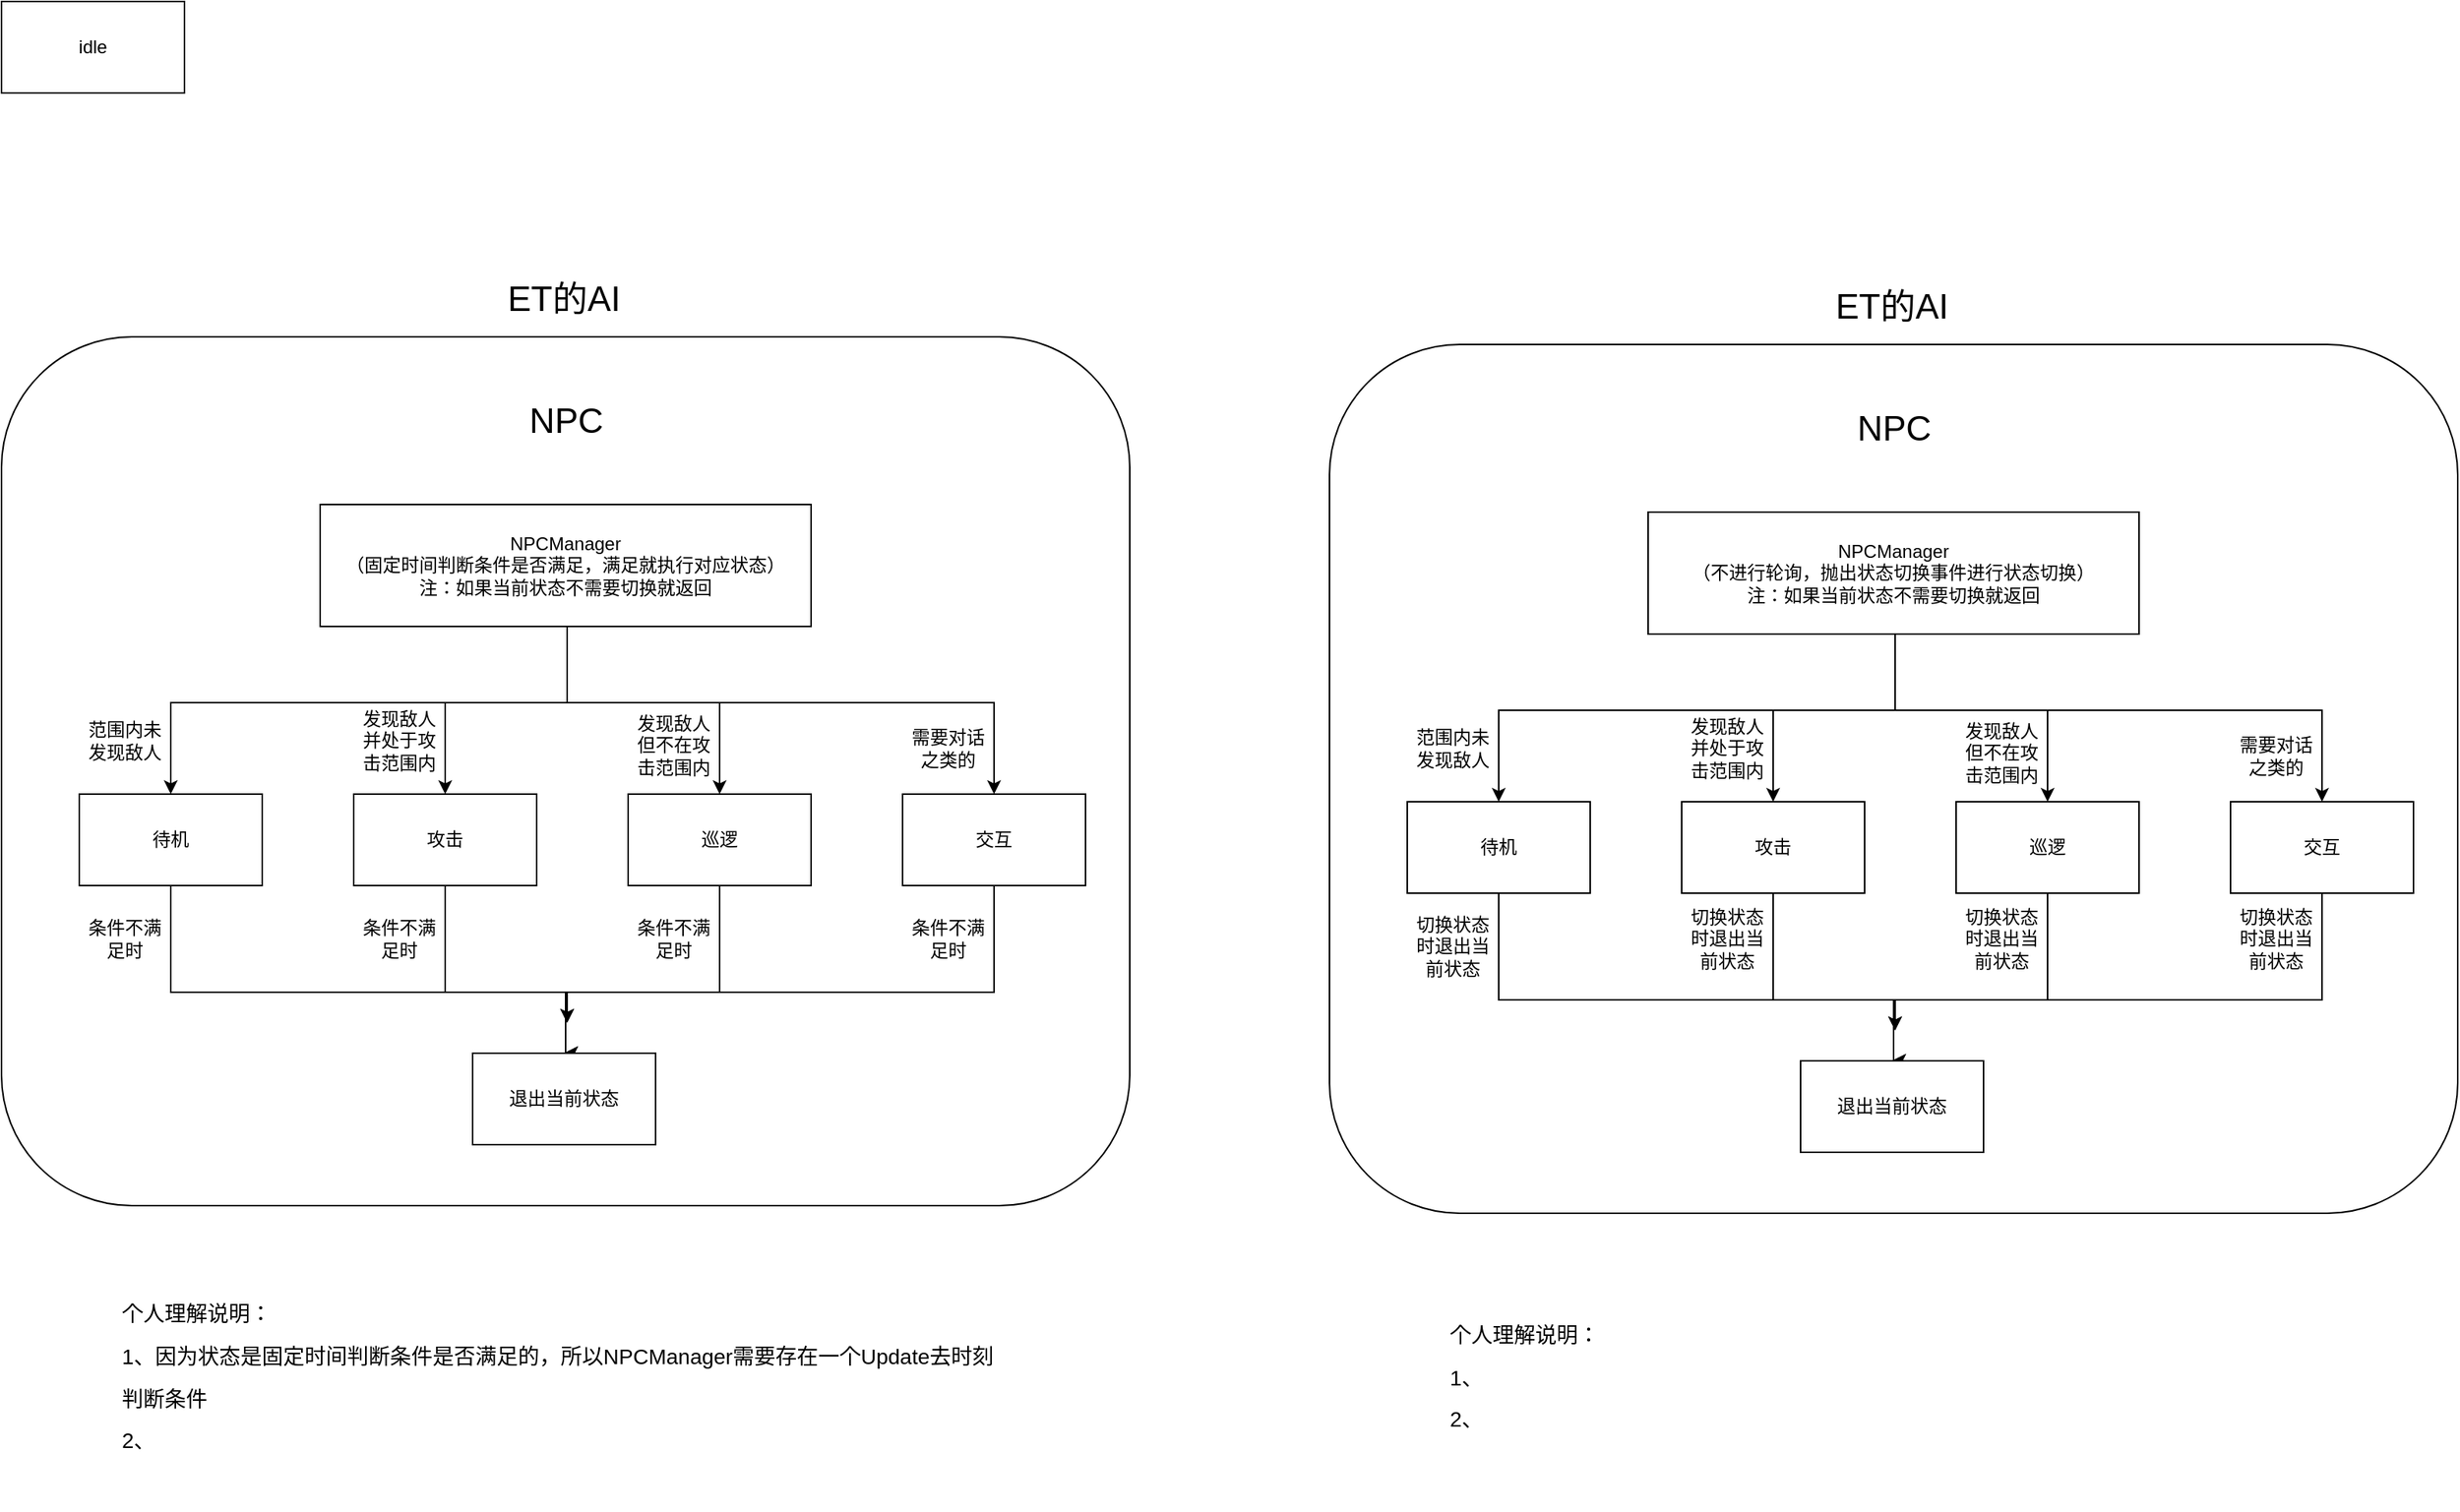 <mxfile version="20.3.6" type="github">
  <diagram id="FST-DQ9QiqaY_Clv7Gd-" name="第 1 页">
    <mxGraphModel dx="1209" dy="726" grid="1" gridSize="10" guides="1" tooltips="1" connect="1" arrows="1" fold="1" page="1" pageScale="1" pageWidth="827" pageHeight="1169" math="0" shadow="0">
      <root>
        <mxCell id="0" />
        <mxCell id="1" parent="0" />
        <mxCell id="x2DrsLJZWxIZ46RDdsqc-5" value="&lt;div style=&quot;&quot;&gt;&lt;br&gt;&lt;/div&gt;" style="rounded=1;whiteSpace=wrap;html=1;align=center;" vertex="1" parent="1">
          <mxGeometry x="129" y="380" width="740" height="570" as="geometry" />
        </mxCell>
        <mxCell id="x2DrsLJZWxIZ46RDdsqc-6" value="idle" style="rounded=0;whiteSpace=wrap;html=1;" vertex="1" parent="1">
          <mxGeometry x="129" y="160" width="120" height="60" as="geometry" />
        </mxCell>
        <mxCell id="x2DrsLJZWxIZ46RDdsqc-16" style="edgeStyle=orthogonalEdgeStyle;rounded=0;orthogonalLoop=1;jettySize=auto;html=1;entryX=0.5;entryY=0;entryDx=0;entryDy=0;" edge="1" parent="1" source="x2DrsLJZWxIZ46RDdsqc-8" target="x2DrsLJZWxIZ46RDdsqc-11">
          <mxGeometry relative="1" as="geometry">
            <Array as="points">
              <mxPoint x="500" y="620" />
              <mxPoint x="240" y="620" />
            </Array>
          </mxGeometry>
        </mxCell>
        <mxCell id="x2DrsLJZWxIZ46RDdsqc-17" style="edgeStyle=orthogonalEdgeStyle;rounded=0;orthogonalLoop=1;jettySize=auto;html=1;entryX=0.5;entryY=0;entryDx=0;entryDy=0;" edge="1" parent="1" source="x2DrsLJZWxIZ46RDdsqc-8" target="x2DrsLJZWxIZ46RDdsqc-12">
          <mxGeometry relative="1" as="geometry">
            <Array as="points">
              <mxPoint x="500" y="620" />
              <mxPoint x="420" y="620" />
            </Array>
          </mxGeometry>
        </mxCell>
        <mxCell id="x2DrsLJZWxIZ46RDdsqc-18" style="edgeStyle=orthogonalEdgeStyle;rounded=0;orthogonalLoop=1;jettySize=auto;html=1;entryX=0.5;entryY=0;entryDx=0;entryDy=0;" edge="1" parent="1" source="x2DrsLJZWxIZ46RDdsqc-8" target="x2DrsLJZWxIZ46RDdsqc-13">
          <mxGeometry relative="1" as="geometry">
            <Array as="points">
              <mxPoint x="500" y="620" />
              <mxPoint x="600" y="620" />
            </Array>
          </mxGeometry>
        </mxCell>
        <mxCell id="x2DrsLJZWxIZ46RDdsqc-19" style="edgeStyle=orthogonalEdgeStyle;rounded=0;orthogonalLoop=1;jettySize=auto;html=1;entryX=0.5;entryY=0;entryDx=0;entryDy=0;" edge="1" parent="1" source="x2DrsLJZWxIZ46RDdsqc-8" target="x2DrsLJZWxIZ46RDdsqc-14">
          <mxGeometry relative="1" as="geometry">
            <Array as="points">
              <mxPoint x="500" y="620" />
              <mxPoint x="780" y="620" />
            </Array>
          </mxGeometry>
        </mxCell>
        <mxCell id="x2DrsLJZWxIZ46RDdsqc-8" value="NPCManager&lt;br&gt;（固定时间判断条件是否满足，满足就执行对应状态）&lt;br&gt;注：如果当前状态不需要切换就返回" style="rounded=0;whiteSpace=wrap;html=1;" vertex="1" parent="1">
          <mxGeometry x="338" y="490" width="322" height="80" as="geometry" />
        </mxCell>
        <mxCell id="x2DrsLJZWxIZ46RDdsqc-27" style="edgeStyle=orthogonalEdgeStyle;rounded=0;orthogonalLoop=1;jettySize=auto;html=1;entryX=0.5;entryY=0;entryDx=0;entryDy=0;fontSize=23;" edge="1" parent="1" source="x2DrsLJZWxIZ46RDdsqc-11" target="x2DrsLJZWxIZ46RDdsqc-25">
          <mxGeometry relative="1" as="geometry">
            <Array as="points">
              <mxPoint x="240" y="810" />
              <mxPoint x="499" y="810" />
            </Array>
          </mxGeometry>
        </mxCell>
        <mxCell id="x2DrsLJZWxIZ46RDdsqc-11" value="待机" style="rounded=0;whiteSpace=wrap;html=1;" vertex="1" parent="1">
          <mxGeometry x="180" y="680" width="120" height="60" as="geometry" />
        </mxCell>
        <mxCell id="x2DrsLJZWxIZ46RDdsqc-28" style="edgeStyle=orthogonalEdgeStyle;rounded=0;orthogonalLoop=1;jettySize=auto;html=1;entryX=0.5;entryY=0;entryDx=0;entryDy=0;fontSize=23;" edge="1" parent="1" source="x2DrsLJZWxIZ46RDdsqc-12" target="x2DrsLJZWxIZ46RDdsqc-25">
          <mxGeometry relative="1" as="geometry">
            <Array as="points">
              <mxPoint x="420" y="810" />
              <mxPoint x="499" y="810" />
            </Array>
          </mxGeometry>
        </mxCell>
        <mxCell id="x2DrsLJZWxIZ46RDdsqc-12" value="攻击" style="rounded=0;whiteSpace=wrap;html=1;" vertex="1" parent="1">
          <mxGeometry x="360" y="680" width="120" height="60" as="geometry" />
        </mxCell>
        <mxCell id="x2DrsLJZWxIZ46RDdsqc-29" style="edgeStyle=orthogonalEdgeStyle;rounded=0;orthogonalLoop=1;jettySize=auto;html=1;fontSize=23;" edge="1" parent="1" source="x2DrsLJZWxIZ46RDdsqc-13">
          <mxGeometry relative="1" as="geometry">
            <mxPoint x="500" y="830" as="targetPoint" />
            <Array as="points">
              <mxPoint x="600" y="810" />
              <mxPoint x="500" y="810" />
            </Array>
          </mxGeometry>
        </mxCell>
        <mxCell id="x2DrsLJZWxIZ46RDdsqc-13" value="巡逻" style="rounded=0;whiteSpace=wrap;html=1;" vertex="1" parent="1">
          <mxGeometry x="540" y="680" width="120" height="60" as="geometry" />
        </mxCell>
        <mxCell id="x2DrsLJZWxIZ46RDdsqc-30" style="edgeStyle=orthogonalEdgeStyle;rounded=0;orthogonalLoop=1;jettySize=auto;html=1;fontSize=23;" edge="1" parent="1" source="x2DrsLJZWxIZ46RDdsqc-14">
          <mxGeometry relative="1" as="geometry">
            <mxPoint x="500" y="830" as="targetPoint" />
            <Array as="points">
              <mxPoint x="780" y="810" />
              <mxPoint x="500" y="810" />
            </Array>
          </mxGeometry>
        </mxCell>
        <mxCell id="x2DrsLJZWxIZ46RDdsqc-14" value="交互" style="rounded=0;whiteSpace=wrap;html=1;" vertex="1" parent="1">
          <mxGeometry x="720" y="680" width="120" height="60" as="geometry" />
        </mxCell>
        <mxCell id="x2DrsLJZWxIZ46RDdsqc-20" value="范围内未发现敌人" style="text;html=1;strokeColor=none;fillColor=none;align=center;verticalAlign=middle;whiteSpace=wrap;rounded=0;" vertex="1" parent="1">
          <mxGeometry x="180" y="630" width="60" height="30" as="geometry" />
        </mxCell>
        <mxCell id="x2DrsLJZWxIZ46RDdsqc-21" value="发现敌人并处于攻击范围内" style="text;html=1;strokeColor=none;fillColor=none;align=center;verticalAlign=middle;whiteSpace=wrap;rounded=0;" vertex="1" parent="1">
          <mxGeometry x="360" y="625" width="60" height="40" as="geometry" />
        </mxCell>
        <mxCell id="x2DrsLJZWxIZ46RDdsqc-22" value="发现敌人但不在攻击范围内" style="text;html=1;strokeColor=none;fillColor=none;align=center;verticalAlign=middle;whiteSpace=wrap;rounded=0;" vertex="1" parent="1">
          <mxGeometry x="540" y="625" width="60" height="45" as="geometry" />
        </mxCell>
        <mxCell id="x2DrsLJZWxIZ46RDdsqc-23" value="需要对话之类的" style="text;html=1;strokeColor=none;fillColor=none;align=center;verticalAlign=middle;whiteSpace=wrap;rounded=0;" vertex="1" parent="1">
          <mxGeometry x="720" y="630" width="60" height="40" as="geometry" />
        </mxCell>
        <mxCell id="x2DrsLJZWxIZ46RDdsqc-24" value="&lt;font style=&quot;font-size: 23px;&quot;&gt;NPC&lt;/font&gt;" style="text;html=1;strokeColor=none;fillColor=none;align=center;verticalAlign=middle;whiteSpace=wrap;rounded=0;" vertex="1" parent="1">
          <mxGeometry x="428.5" y="410" width="141" height="50" as="geometry" />
        </mxCell>
        <mxCell id="x2DrsLJZWxIZ46RDdsqc-25" value="退出当前状态" style="rounded=0;whiteSpace=wrap;html=1;" vertex="1" parent="1">
          <mxGeometry x="438" y="850" width="120" height="60" as="geometry" />
        </mxCell>
        <mxCell id="x2DrsLJZWxIZ46RDdsqc-35" value="ET的AI" style="text;html=1;strokeColor=none;fillColor=none;align=center;verticalAlign=middle;whiteSpace=wrap;rounded=0;fontSize=23;" vertex="1" parent="1">
          <mxGeometry x="436" y="340" width="124" height="30" as="geometry" />
        </mxCell>
        <mxCell id="x2DrsLJZWxIZ46RDdsqc-36" value="&lt;div style=&quot;&quot;&gt;&lt;br&gt;&lt;/div&gt;" style="rounded=1;whiteSpace=wrap;html=1;align=center;" vertex="1" parent="1">
          <mxGeometry x="1000" y="385" width="740" height="570" as="geometry" />
        </mxCell>
        <mxCell id="x2DrsLJZWxIZ46RDdsqc-37" style="edgeStyle=orthogonalEdgeStyle;rounded=0;orthogonalLoop=1;jettySize=auto;html=1;entryX=0.5;entryY=0;entryDx=0;entryDy=0;" edge="1" parent="1" source="x2DrsLJZWxIZ46RDdsqc-41" target="x2DrsLJZWxIZ46RDdsqc-43">
          <mxGeometry relative="1" as="geometry">
            <Array as="points">
              <mxPoint x="1371" y="625" />
              <mxPoint x="1111" y="625" />
            </Array>
          </mxGeometry>
        </mxCell>
        <mxCell id="x2DrsLJZWxIZ46RDdsqc-38" style="edgeStyle=orthogonalEdgeStyle;rounded=0;orthogonalLoop=1;jettySize=auto;html=1;entryX=0.5;entryY=0;entryDx=0;entryDy=0;" edge="1" parent="1" source="x2DrsLJZWxIZ46RDdsqc-41" target="x2DrsLJZWxIZ46RDdsqc-45">
          <mxGeometry relative="1" as="geometry">
            <Array as="points">
              <mxPoint x="1371" y="625" />
              <mxPoint x="1291" y="625" />
            </Array>
          </mxGeometry>
        </mxCell>
        <mxCell id="x2DrsLJZWxIZ46RDdsqc-39" style="edgeStyle=orthogonalEdgeStyle;rounded=0;orthogonalLoop=1;jettySize=auto;html=1;entryX=0.5;entryY=0;entryDx=0;entryDy=0;" edge="1" parent="1" source="x2DrsLJZWxIZ46RDdsqc-41" target="x2DrsLJZWxIZ46RDdsqc-47">
          <mxGeometry relative="1" as="geometry">
            <Array as="points">
              <mxPoint x="1371" y="625" />
              <mxPoint x="1471" y="625" />
            </Array>
          </mxGeometry>
        </mxCell>
        <mxCell id="x2DrsLJZWxIZ46RDdsqc-40" style="edgeStyle=orthogonalEdgeStyle;rounded=0;orthogonalLoop=1;jettySize=auto;html=1;entryX=0.5;entryY=0;entryDx=0;entryDy=0;" edge="1" parent="1" source="x2DrsLJZWxIZ46RDdsqc-41" target="x2DrsLJZWxIZ46RDdsqc-49">
          <mxGeometry relative="1" as="geometry">
            <Array as="points">
              <mxPoint x="1371" y="625" />
              <mxPoint x="1651" y="625" />
            </Array>
          </mxGeometry>
        </mxCell>
        <mxCell id="x2DrsLJZWxIZ46RDdsqc-41" value="NPCManager&lt;br&gt;（不进行轮询，抛出状态切换事件进行状态切换）&lt;br&gt;注：如果当前状态不需要切换就返回" style="rounded=0;whiteSpace=wrap;html=1;" vertex="1" parent="1">
          <mxGeometry x="1209" y="495" width="322" height="80" as="geometry" />
        </mxCell>
        <mxCell id="x2DrsLJZWxIZ46RDdsqc-42" style="edgeStyle=orthogonalEdgeStyle;rounded=0;orthogonalLoop=1;jettySize=auto;html=1;entryX=0.5;entryY=0;entryDx=0;entryDy=0;fontSize=23;" edge="1" parent="1" source="x2DrsLJZWxIZ46RDdsqc-43" target="x2DrsLJZWxIZ46RDdsqc-55">
          <mxGeometry relative="1" as="geometry">
            <Array as="points">
              <mxPoint x="1111" y="815" />
              <mxPoint x="1370" y="815" />
            </Array>
          </mxGeometry>
        </mxCell>
        <mxCell id="x2DrsLJZWxIZ46RDdsqc-43" value="待机" style="rounded=0;whiteSpace=wrap;html=1;" vertex="1" parent="1">
          <mxGeometry x="1051" y="685" width="120" height="60" as="geometry" />
        </mxCell>
        <mxCell id="x2DrsLJZWxIZ46RDdsqc-44" style="edgeStyle=orthogonalEdgeStyle;rounded=0;orthogonalLoop=1;jettySize=auto;html=1;entryX=0.5;entryY=0;entryDx=0;entryDy=0;fontSize=23;" edge="1" parent="1" source="x2DrsLJZWxIZ46RDdsqc-45" target="x2DrsLJZWxIZ46RDdsqc-55">
          <mxGeometry relative="1" as="geometry">
            <Array as="points">
              <mxPoint x="1291" y="815" />
              <mxPoint x="1370" y="815" />
            </Array>
          </mxGeometry>
        </mxCell>
        <mxCell id="x2DrsLJZWxIZ46RDdsqc-45" value="攻击" style="rounded=0;whiteSpace=wrap;html=1;" vertex="1" parent="1">
          <mxGeometry x="1231" y="685" width="120" height="60" as="geometry" />
        </mxCell>
        <mxCell id="x2DrsLJZWxIZ46RDdsqc-46" style="edgeStyle=orthogonalEdgeStyle;rounded=0;orthogonalLoop=1;jettySize=auto;html=1;fontSize=23;" edge="1" parent="1" source="x2DrsLJZWxIZ46RDdsqc-47">
          <mxGeometry relative="1" as="geometry">
            <mxPoint x="1371.0" y="835" as="targetPoint" />
            <Array as="points">
              <mxPoint x="1471" y="815" />
              <mxPoint x="1371" y="815" />
            </Array>
          </mxGeometry>
        </mxCell>
        <mxCell id="x2DrsLJZWxIZ46RDdsqc-47" value="巡逻" style="rounded=0;whiteSpace=wrap;html=1;" vertex="1" parent="1">
          <mxGeometry x="1411" y="685" width="120" height="60" as="geometry" />
        </mxCell>
        <mxCell id="x2DrsLJZWxIZ46RDdsqc-48" style="edgeStyle=orthogonalEdgeStyle;rounded=0;orthogonalLoop=1;jettySize=auto;html=1;fontSize=23;" edge="1" parent="1" source="x2DrsLJZWxIZ46RDdsqc-49">
          <mxGeometry relative="1" as="geometry">
            <mxPoint x="1371.0" y="835" as="targetPoint" />
            <Array as="points">
              <mxPoint x="1651" y="815" />
              <mxPoint x="1371" y="815" />
            </Array>
          </mxGeometry>
        </mxCell>
        <mxCell id="x2DrsLJZWxIZ46RDdsqc-49" value="交互" style="rounded=0;whiteSpace=wrap;html=1;" vertex="1" parent="1">
          <mxGeometry x="1591" y="685" width="120" height="60" as="geometry" />
        </mxCell>
        <mxCell id="x2DrsLJZWxIZ46RDdsqc-50" value="范围内未发现敌人" style="text;html=1;strokeColor=none;fillColor=none;align=center;verticalAlign=middle;whiteSpace=wrap;rounded=0;" vertex="1" parent="1">
          <mxGeometry x="1051" y="635" width="60" height="30" as="geometry" />
        </mxCell>
        <mxCell id="x2DrsLJZWxIZ46RDdsqc-51" value="发现敌人并处于攻击范围内" style="text;html=1;strokeColor=none;fillColor=none;align=center;verticalAlign=middle;whiteSpace=wrap;rounded=0;" vertex="1" parent="1">
          <mxGeometry x="1231" y="630" width="60" height="40" as="geometry" />
        </mxCell>
        <mxCell id="x2DrsLJZWxIZ46RDdsqc-52" value="发现敌人但不在攻击范围内" style="text;html=1;strokeColor=none;fillColor=none;align=center;verticalAlign=middle;whiteSpace=wrap;rounded=0;" vertex="1" parent="1">
          <mxGeometry x="1411" y="630" width="60" height="45" as="geometry" />
        </mxCell>
        <mxCell id="x2DrsLJZWxIZ46RDdsqc-53" value="需要对话之类的" style="text;html=1;strokeColor=none;fillColor=none;align=center;verticalAlign=middle;whiteSpace=wrap;rounded=0;" vertex="1" parent="1">
          <mxGeometry x="1591" y="635" width="60" height="40" as="geometry" />
        </mxCell>
        <mxCell id="x2DrsLJZWxIZ46RDdsqc-54" value="&lt;font style=&quot;font-size: 23px;&quot;&gt;NPC&lt;/font&gt;" style="text;html=1;strokeColor=none;fillColor=none;align=center;verticalAlign=middle;whiteSpace=wrap;rounded=0;" vertex="1" parent="1">
          <mxGeometry x="1299.5" y="415" width="141" height="50" as="geometry" />
        </mxCell>
        <mxCell id="x2DrsLJZWxIZ46RDdsqc-55" value="退出当前状态" style="rounded=0;whiteSpace=wrap;html=1;" vertex="1" parent="1">
          <mxGeometry x="1309" y="855" width="120" height="60" as="geometry" />
        </mxCell>
        <mxCell id="x2DrsLJZWxIZ46RDdsqc-56" value="ET的AI" style="text;html=1;strokeColor=none;fillColor=none;align=center;verticalAlign=middle;whiteSpace=wrap;rounded=0;fontSize=23;" vertex="1" parent="1">
          <mxGeometry x="1307" y="345" width="124" height="30" as="geometry" />
        </mxCell>
        <mxCell id="x2DrsLJZWxIZ46RDdsqc-57" value="&lt;font style=&quot;font-size: 14px;&quot;&gt;个人理解说明：&lt;br&gt;1、因为状态是固定时间判断条件是否满足的，所以NPCManager需要存在一个Update去时刻判断条件&lt;br&gt;2、&lt;br&gt;&lt;/font&gt;" style="text;html=1;strokeColor=none;fillColor=none;align=left;verticalAlign=middle;whiteSpace=wrap;rounded=0;fontSize=23;" vertex="1" parent="1">
          <mxGeometry x="206" y="970" width="584" height="180" as="geometry" />
        </mxCell>
        <mxCell id="x2DrsLJZWxIZ46RDdsqc-58" value="条件不满足时" style="text;html=1;strokeColor=none;fillColor=none;align=center;verticalAlign=middle;whiteSpace=wrap;rounded=0;" vertex="1" parent="1">
          <mxGeometry x="180" y="760" width="60" height="30" as="geometry" />
        </mxCell>
        <mxCell id="x2DrsLJZWxIZ46RDdsqc-59" value="条件不满足时" style="text;html=1;strokeColor=none;fillColor=none;align=center;verticalAlign=middle;whiteSpace=wrap;rounded=0;" vertex="1" parent="1">
          <mxGeometry x="360" y="760" width="60" height="30" as="geometry" />
        </mxCell>
        <mxCell id="x2DrsLJZWxIZ46RDdsqc-60" value="条件不满足时" style="text;html=1;strokeColor=none;fillColor=none;align=center;verticalAlign=middle;whiteSpace=wrap;rounded=0;" vertex="1" parent="1">
          <mxGeometry x="540" y="760" width="60" height="30" as="geometry" />
        </mxCell>
        <mxCell id="x2DrsLJZWxIZ46RDdsqc-61" value="条件不满足时" style="text;html=1;strokeColor=none;fillColor=none;align=center;verticalAlign=middle;whiteSpace=wrap;rounded=0;" vertex="1" parent="1">
          <mxGeometry x="720" y="760" width="60" height="30" as="geometry" />
        </mxCell>
        <mxCell id="x2DrsLJZWxIZ46RDdsqc-62" value="切换状态时退出当前状态" style="text;html=1;strokeColor=none;fillColor=none;align=center;verticalAlign=middle;whiteSpace=wrap;rounded=0;" vertex="1" parent="1">
          <mxGeometry x="1051" y="760" width="60" height="40" as="geometry" />
        </mxCell>
        <mxCell id="x2DrsLJZWxIZ46RDdsqc-63" value="切换状态时退出当前状态" style="text;html=1;strokeColor=none;fillColor=none;align=center;verticalAlign=middle;whiteSpace=wrap;rounded=0;" vertex="1" parent="1">
          <mxGeometry x="1231" y="755" width="60" height="40" as="geometry" />
        </mxCell>
        <mxCell id="x2DrsLJZWxIZ46RDdsqc-64" value="切换状态时退出当前状态" style="text;html=1;strokeColor=none;fillColor=none;align=center;verticalAlign=middle;whiteSpace=wrap;rounded=0;" vertex="1" parent="1">
          <mxGeometry x="1411" y="755" width="60" height="40" as="geometry" />
        </mxCell>
        <mxCell id="x2DrsLJZWxIZ46RDdsqc-65" value="切换状态时退出当前状态" style="text;html=1;strokeColor=none;fillColor=none;align=center;verticalAlign=middle;whiteSpace=wrap;rounded=0;" vertex="1" parent="1">
          <mxGeometry x="1591" y="755" width="60" height="40" as="geometry" />
        </mxCell>
        <mxCell id="x2DrsLJZWxIZ46RDdsqc-66" value="&lt;font style=&quot;font-size: 14px;&quot;&gt;个人理解说明：&lt;br&gt;1、&lt;br&gt;2、&lt;br&gt;&lt;/font&gt;" style="text;html=1;strokeColor=none;fillColor=none;align=left;verticalAlign=middle;whiteSpace=wrap;rounded=0;fontSize=23;" vertex="1" parent="1">
          <mxGeometry x="1077" y="970" width="584" height="180" as="geometry" />
        </mxCell>
      </root>
    </mxGraphModel>
  </diagram>
</mxfile>
